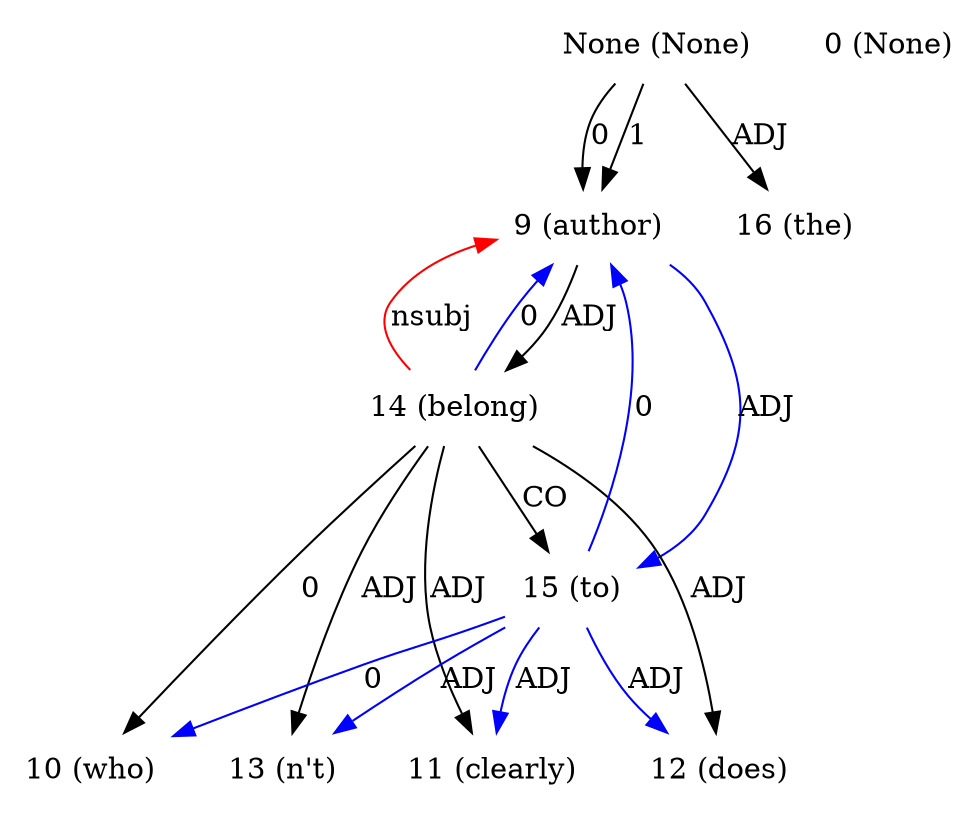 digraph G{
edge [dir=forward]
node [shape=plaintext]

None [label="None (None)"]
None -> 9 [label="1"]
None [label="None (None)"]
None -> 9 [label="0"]
None [label="None (None)"]
None -> 16 [label="ADJ"]
0 [label="0 (None)"]
9 [label="9 (author)"]
9 -> 14 [label="ADJ"]
9 -> 15 [label="ADJ", color="blue"]
14 -> 9 [label="nsubj", color="red"]
10 [label="10 (who)"]
11 [label="11 (clearly)"]
12 [label="12 (does)"]
13 [label="13 (n't)"]
14 [label="14 (belong)"]
14 -> 15 [label="CO"]
14 -> 10 [label="0"]
14 -> 9 [label="0", color="blue"]
14 -> 11 [label="ADJ"]
14 -> 12 [label="ADJ"]
14 -> 13 [label="ADJ"]
15 [label="15 (to)"]
15 -> 10 [label="0", color="blue"]
15 -> 9 [label="0", color="blue"]
15 -> 12 [label="ADJ", color="blue"]
15 -> 11 [label="ADJ", color="blue"]
15 -> 13 [label="ADJ", color="blue"]
16 [label="16 (the)"]
}
